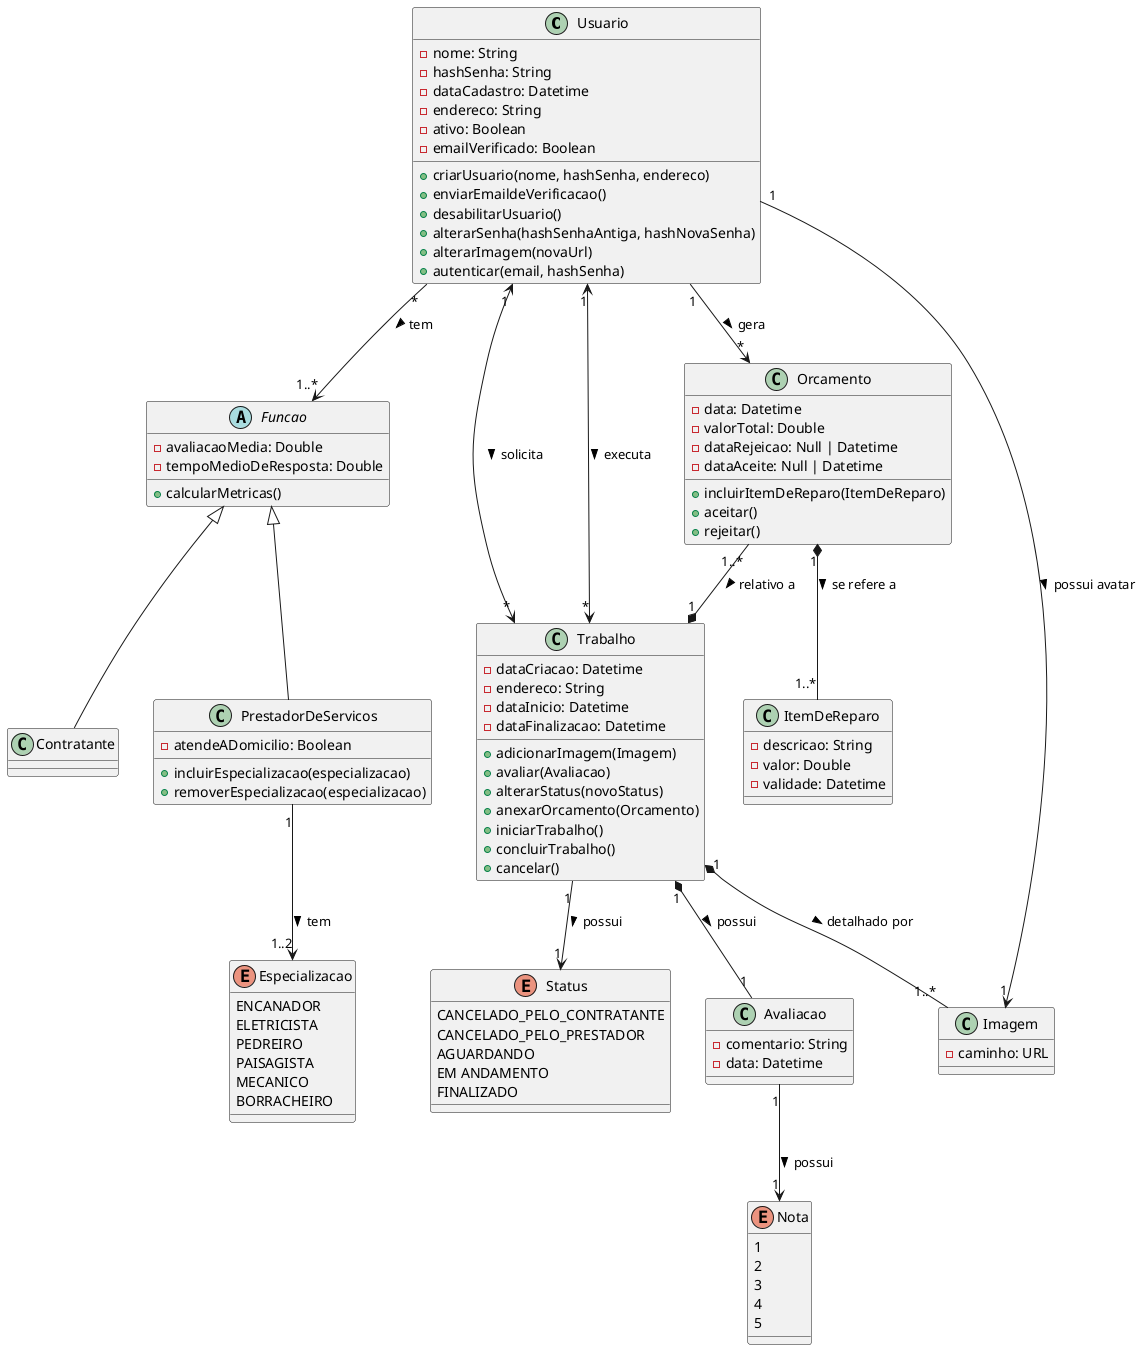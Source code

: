 @startuml

class Usuario {
    -nome: String
    -hashSenha: String
    -dataCadastro: Datetime
    -endereco: String
    -ativo: Boolean
    -emailVerificado: Boolean
    +criarUsuario(nome, hashSenha, endereco)
    +enviarEmaildeVerificacao()
    +desabilitarUsuario()
    +alterarSenha(hashSenhaAntiga, hashNovaSenha)
    +alterarImagem(novaUrl)
    +autenticar(email, hashSenha)
}

abstract Funcao{
    -avaliacaoMedia: Double
    -tempoMedioDeResposta: Double
    +calcularMetricas()
}

class Contratante {
}

class PrestadorDeServicos {
    -atendeADomicilio: Boolean
    +incluirEspecializacao(especializacao)
    +removerEspecializacao(especializacao)
}

enum Especializacao {
    ENCANADOR
    ELETRICISTA
    PEDREIRO
    PAISAGISTA
    MECANICO
    BORRACHEIRO
    }

class Trabalho {
    -dataCriacao: Datetime
    -endereco: String
    -dataInicio: Datetime
    -dataFinalizacao: Datetime
    +adicionarImagem(Imagem)
    +avaliar(Avaliacao)
    +alterarStatus(novoStatus)
    +anexarOrcamento(Orcamento)
    +iniciarTrabalho()
    +concluirTrabalho()
    +cancelar()
}

enum Status {
    CANCELADO_PELO_CONTRATANTE
    CANCELADO_PELO_PRESTADOR
    AGUARDANDO
    EM ANDAMENTO
    FINALIZADO
}

class Avaliacao {
    -comentario: String
    -data: Datetime
}

enum Nota {
    1
    2
    3
    4
    5
}

class Orcamento {
    -data: Datetime
    -valorTotal: Double
    -dataRejeicao: Null | Datetime
    -dataAceite: Null | Datetime
    +incluirItemDeReparo(ItemDeReparo)
    +aceitar()
    +rejeitar()
}

class ItemDeReparo {
    -descricao: String
    -valor: Double
    -validade: Datetime
}

class Imagem {
    -caminho: URL
}

Usuario "1" --> "1" Imagem : possui avatar >
Usuario "*" --> "1..*" Funcao : tem >
Funcao  <|-- Contratante
Funcao <|-- PrestadorDeServicos
PrestadorDeServicos "1" --> "1..2" Especializacao : tem >
Trabalho "1" *-- "1" Avaliacao : possui >
Trabalho "1" --> "1" Status: possui >
Avaliacao "1" --> "1" Nota : possui >
Usuario "1" <--> "*" Trabalho : solicita >
Usuario "1" <--> "*" Trabalho : executa >
Usuario "1" --> "*" Orcamento : gera >
Orcamento "1..*" --* "1" Trabalho : relativo a >
Orcamento "1" *-- "1..*" ItemDeReparo : se refere a >
Trabalho "1" *-- "1..*" Imagem : detalhado por >

@enduml